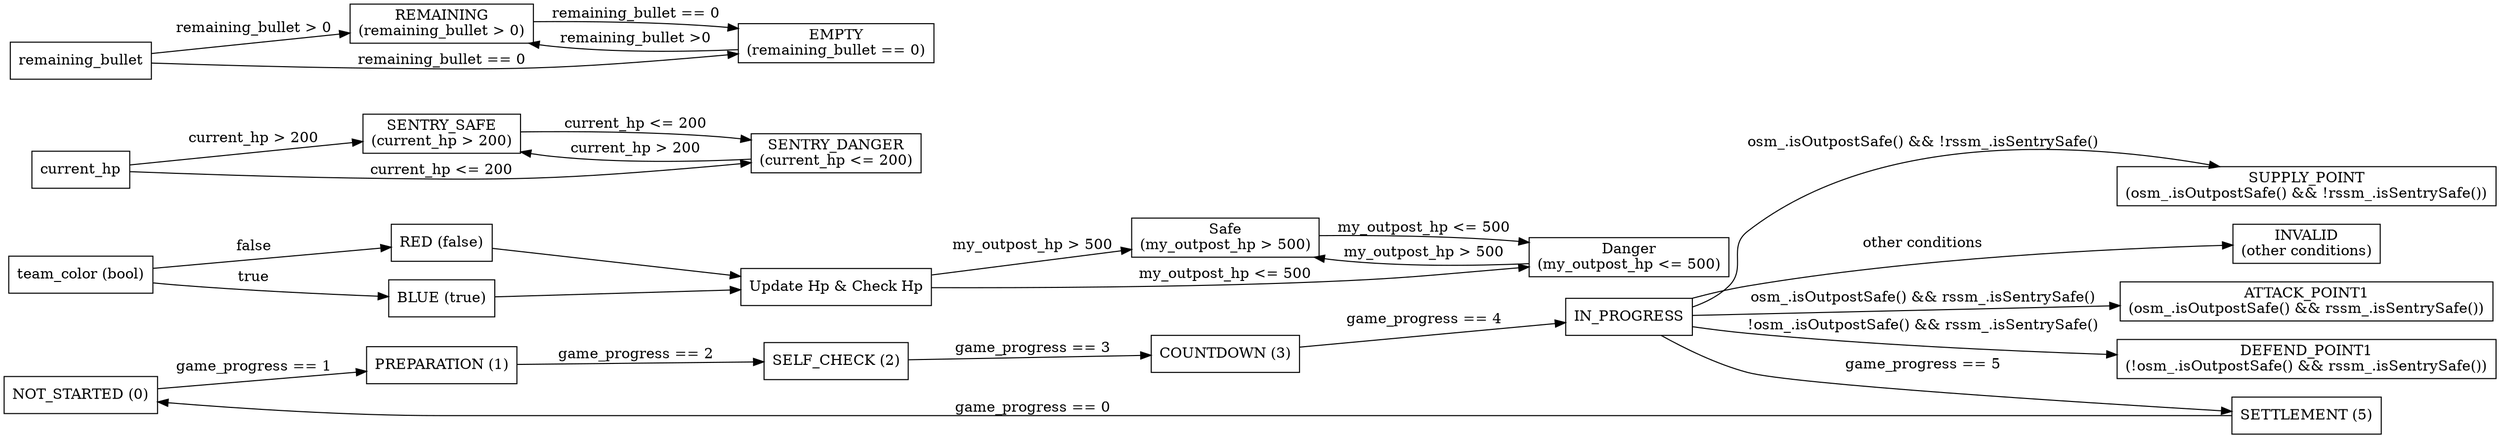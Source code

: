 digraph StateMachines {
    rankdir=LR;

    subgraph game_status_state_machine {
        label = "GameStateMachine";
        style=filled;
        color=lightgrey;

        node [shape=box];
        
        NOT_STARTED -> PREPARATION [label="game_progress == 1"];
        PREPARATION -> SELF_CHECK [label="game_progress == 2"];
        SELF_CHECK -> COUNTDOWN [label="game_progress == 3"];
        COUNTDOWN -> IN_PROGRESS [label="game_progress == 4"];
        IN_PROGRESS -> SETTLEMENT [label="game_progress == 5"];
        SETTLEMENT -> NOT_STARTED [label="game_progress == 0"];

        NOT_STARTED [label="NOT_STARTED (0)"];
        PREPARATION [label="PREPARATION (1)"];
        SELF_CHECK [label="SELF_CHECK (2)"];
        COUNTDOWN [label="COUNTDOWN (3)"];
        IN_PROGRESS [label="IN_PROGRESS (4)"];
        SETTLEMENT [label="SETTLEMENT (5)"];
    }

    subgraph outpost_state_machine {
        label = "OutpostStateMachine";
        style=filled;
        color=lightyellow;

        node [shape=box];

        team_color [label="team_color (bool)"];
        RED [label="RED (false)"];
        BLUE [label="BLUE (true)"];
        Safe [label="Safe\n(my_outpost_hp > 500)"];
        Danger [label="Danger\n(my_outpost_hp <= 500)"];

        team_color -> RED [label="false"];
        team_color -> BLUE [label="true"];
        RED -> "Update Hp & Check Hp";
        BLUE -> "Update Hp & Check Hp";
        "Update Hp & Check Hp" -> Safe [label="my_outpost_hp > 500"];
        "Update Hp & Check Hp" -> Danger [label="my_outpost_hp <= 500"];
        Safe -> Danger [label="my_outpost_hp <= 500"];
        Danger -> Safe [label="my_outpost_hp > 500"];
    }

    subgraph robot_status_state_machine {
        label = "RobotStatusStateMachine";
        style=filled;
        color=lightblue;

        node [shape=box];

        current_hp [label="current_hp"];
        remaining_bullet [label="remaining_bullet"];

        SENTRY_SAFE [label="SENTRY_SAFE\n(current_hp > 200)"];
        SENTRY_DANGER [label="SENTRY_DANGER\n(current_hp <= 200)"];
        REMAINING [label="REMAINING\n(remaining_bullet > 0)"];
        EMPTY [label="EMPTY\n(remaining_bullet == 0)"];

        current_hp -> SENTRY_SAFE [label="current_hp > 200"];
        current_hp -> SENTRY_DANGER [label="current_hp <= 200"];
        SENTRY_SAFE -> SENTRY_DANGER [label="current_hp <= 200"];
        SENTRY_DANGER -> SENTRY_SAFE [label="current_hp > 200"];

        remaining_bullet -> REMAINING [label="remaining_bullet > 0"];
        remaining_bullet -> EMPTY [label="remaining_bullet == 0"];
        REMAINING -> EMPTY [label="remaining_bullet == 0"];
        EMPTY -> REMAINING [label="remaining_bullet >0"];
    }
    
    subgraph decision_state_machine{
        label = "DecisionStateMachine";
        style=filled;
        color=lightgreen;

        node [shape=box];

        IN_PROGRESS [label="IN_PROGRESS"];
        ATTACK_POINT1 [label="ATTACK_POINT1\n(osm_.isOutpostSafe() && rssm_.isSentrySafe())"];
        DEFEND_POINT1 [label="DEFEND_POINT1\n(!osm_.isOutpostSafe() && rssm_.isSentrySafe())"];
        SUPPLY_POINT [label="SUPPLY_POINT\n(osm_.isOutpostSafe() && !rssm_.isSentrySafe())"];
        INVALID [label="INVALID\n(other conditions)"];

        IN_PROGRESS -> ATTACK_POINT1 [label="osm_.isOutpostSafe() && rssm_.isSentrySafe()"];
        IN_PROGRESS -> DEFEND_POINT1 [label="!osm_.isOutpostSafe() && rssm_.isSentrySafe()"];
        IN_PROGRESS -> SUPPLY_POINT [label="osm_.isOutpostSafe() && !rssm_.isSentrySafe()"];
        IN_PROGRESS -> INVALID [label="other conditions"];
    }
}
